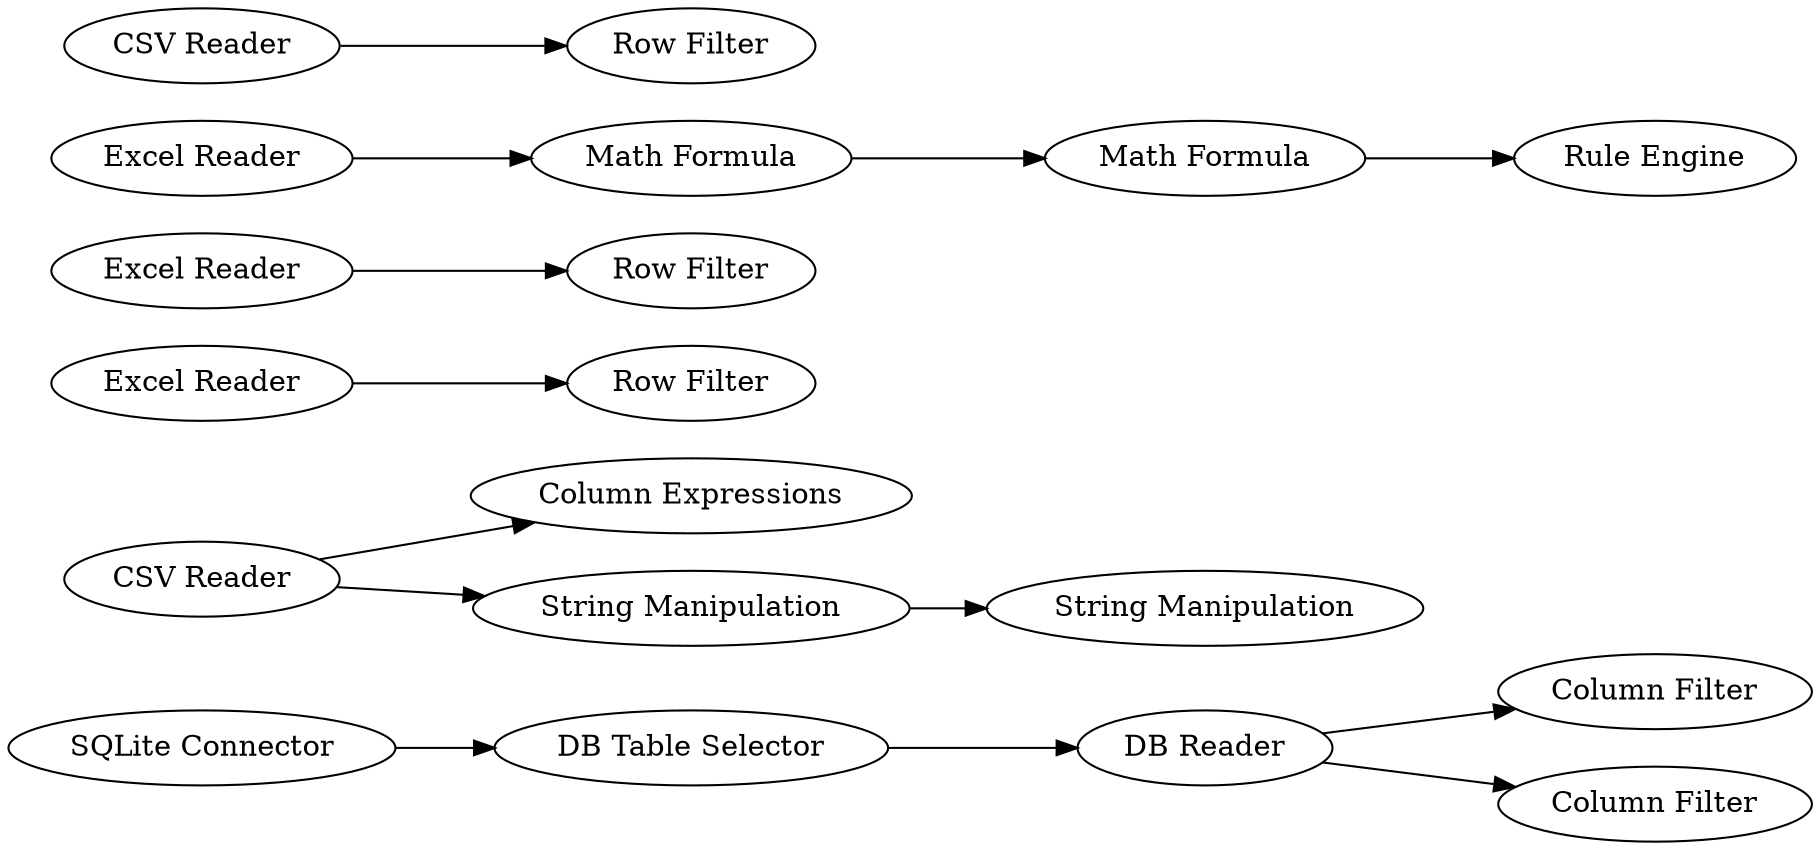 digraph {
	6 [label="SQLite Connector"]
	14 [label="DB Table Selector"]
	18 [label="String Manipulation"]
	19 [label="Excel Reader"]
	20 [label="Excel Reader"]
	21 [label="Math Formula"]
	22 [label="Rule Engine"]
	23 [label="Column Expressions"]
	24 [label="Excel Reader"]
	26 [label="Row Filter"]
	27 [label="Row Filter"]
	28 [label="Row Filter"]
	29 [label="DB Reader"]
	30 [label="Column Filter"]
	31 [label="Column Filter"]
	32 [label="CSV Reader"]
	33 [label="String Manipulation"]
	34 [label="CSV Reader"]
	35 [label="Math Formula"]
	6 -> 14
	14 -> 29
	19 -> 28
	20 -> 26
	21 -> 22
	24 -> 35
	29 -> 31
	29 -> 30
	32 -> 27
	33 -> 18
	34 -> 33
	34 -> 23
	35 -> 21
	rankdir=LR
}
